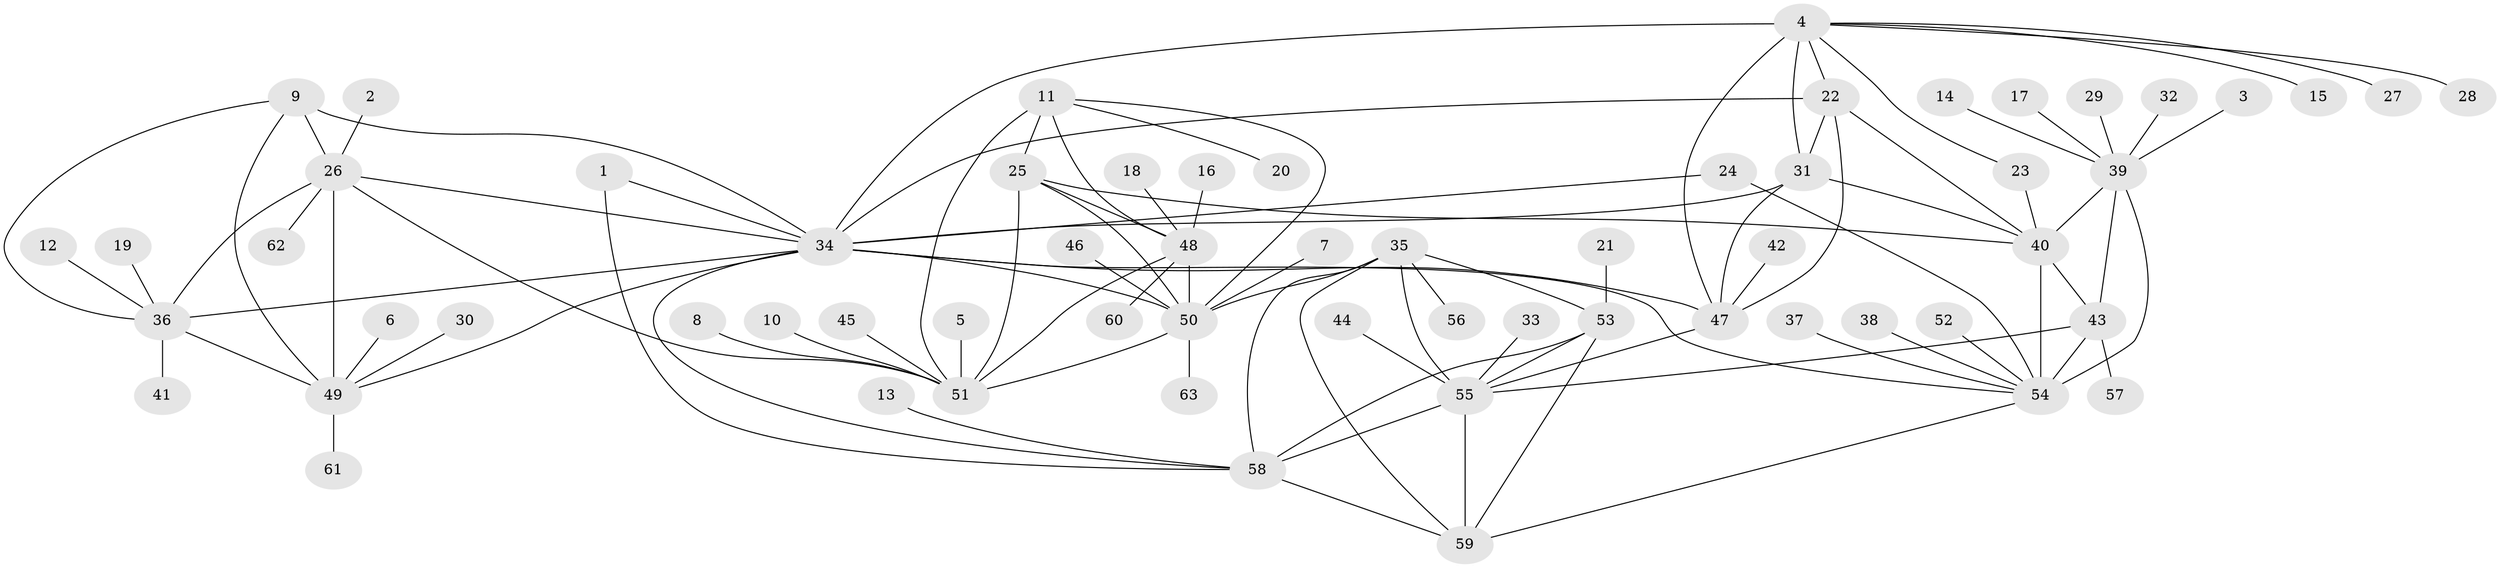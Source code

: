 // original degree distribution, {10: 0.06349206349206349, 6: 0.03968253968253968, 7: 0.015873015873015872, 8: 0.03968253968253968, 5: 0.015873015873015872, 9: 0.031746031746031744, 13: 0.015873015873015872, 11: 0.007936507936507936, 12: 0.007936507936507936, 2: 0.10317460317460317, 1: 0.6428571428571429, 3: 0.015873015873015872}
// Generated by graph-tools (version 1.1) at 2025/26/03/09/25 03:26:47]
// undirected, 63 vertices, 100 edges
graph export_dot {
graph [start="1"]
  node [color=gray90,style=filled];
  1;
  2;
  3;
  4;
  5;
  6;
  7;
  8;
  9;
  10;
  11;
  12;
  13;
  14;
  15;
  16;
  17;
  18;
  19;
  20;
  21;
  22;
  23;
  24;
  25;
  26;
  27;
  28;
  29;
  30;
  31;
  32;
  33;
  34;
  35;
  36;
  37;
  38;
  39;
  40;
  41;
  42;
  43;
  44;
  45;
  46;
  47;
  48;
  49;
  50;
  51;
  52;
  53;
  54;
  55;
  56;
  57;
  58;
  59;
  60;
  61;
  62;
  63;
  1 -- 34 [weight=1.0];
  1 -- 58 [weight=1.0];
  2 -- 26 [weight=1.0];
  3 -- 39 [weight=1.0];
  4 -- 15 [weight=1.0];
  4 -- 22 [weight=2.0];
  4 -- 23 [weight=1.0];
  4 -- 27 [weight=1.0];
  4 -- 28 [weight=1.0];
  4 -- 31 [weight=2.0];
  4 -- 34 [weight=2.0];
  4 -- 47 [weight=2.0];
  5 -- 51 [weight=1.0];
  6 -- 49 [weight=1.0];
  7 -- 50 [weight=1.0];
  8 -- 51 [weight=1.0];
  9 -- 26 [weight=2.0];
  9 -- 34 [weight=1.0];
  9 -- 36 [weight=1.0];
  9 -- 49 [weight=1.0];
  10 -- 51 [weight=1.0];
  11 -- 20 [weight=1.0];
  11 -- 25 [weight=2.0];
  11 -- 48 [weight=1.0];
  11 -- 50 [weight=1.0];
  11 -- 51 [weight=1.0];
  12 -- 36 [weight=1.0];
  13 -- 58 [weight=1.0];
  14 -- 39 [weight=1.0];
  16 -- 48 [weight=1.0];
  17 -- 39 [weight=1.0];
  18 -- 48 [weight=1.0];
  19 -- 36 [weight=1.0];
  21 -- 53 [weight=1.0];
  22 -- 31 [weight=1.0];
  22 -- 34 [weight=1.0];
  22 -- 40 [weight=1.0];
  22 -- 47 [weight=1.0];
  23 -- 40 [weight=1.0];
  24 -- 34 [weight=1.0];
  24 -- 54 [weight=1.0];
  25 -- 40 [weight=1.0];
  25 -- 48 [weight=2.0];
  25 -- 50 [weight=2.0];
  25 -- 51 [weight=2.0];
  26 -- 34 [weight=2.0];
  26 -- 36 [weight=2.0];
  26 -- 49 [weight=2.0];
  26 -- 51 [weight=1.0];
  26 -- 62 [weight=1.0];
  29 -- 39 [weight=1.0];
  30 -- 49 [weight=1.0];
  31 -- 34 [weight=1.0];
  31 -- 40 [weight=1.0];
  31 -- 47 [weight=1.0];
  32 -- 39 [weight=1.0];
  33 -- 55 [weight=1.0];
  34 -- 36 [weight=1.0];
  34 -- 47 [weight=1.0];
  34 -- 49 [weight=1.0];
  34 -- 50 [weight=1.0];
  34 -- 54 [weight=1.0];
  34 -- 58 [weight=1.0];
  35 -- 50 [weight=1.0];
  35 -- 53 [weight=1.0];
  35 -- 55 [weight=2.0];
  35 -- 56 [weight=1.0];
  35 -- 58 [weight=1.0];
  35 -- 59 [weight=1.0];
  36 -- 41 [weight=1.0];
  36 -- 49 [weight=1.0];
  37 -- 54 [weight=1.0];
  38 -- 54 [weight=1.0];
  39 -- 40 [weight=1.0];
  39 -- 43 [weight=1.0];
  39 -- 54 [weight=3.0];
  40 -- 43 [weight=1.0];
  40 -- 54 [weight=3.0];
  42 -- 47 [weight=1.0];
  43 -- 54 [weight=3.0];
  43 -- 55 [weight=1.0];
  43 -- 57 [weight=1.0];
  44 -- 55 [weight=1.0];
  45 -- 51 [weight=1.0];
  46 -- 50 [weight=1.0];
  47 -- 55 [weight=1.0];
  48 -- 50 [weight=1.0];
  48 -- 51 [weight=1.0];
  48 -- 60 [weight=1.0];
  49 -- 61 [weight=1.0];
  50 -- 51 [weight=1.0];
  50 -- 63 [weight=1.0];
  52 -- 54 [weight=1.0];
  53 -- 55 [weight=2.0];
  53 -- 58 [weight=1.0];
  53 -- 59 [weight=1.0];
  54 -- 59 [weight=1.0];
  55 -- 58 [weight=2.0];
  55 -- 59 [weight=2.0];
  58 -- 59 [weight=1.0];
}

